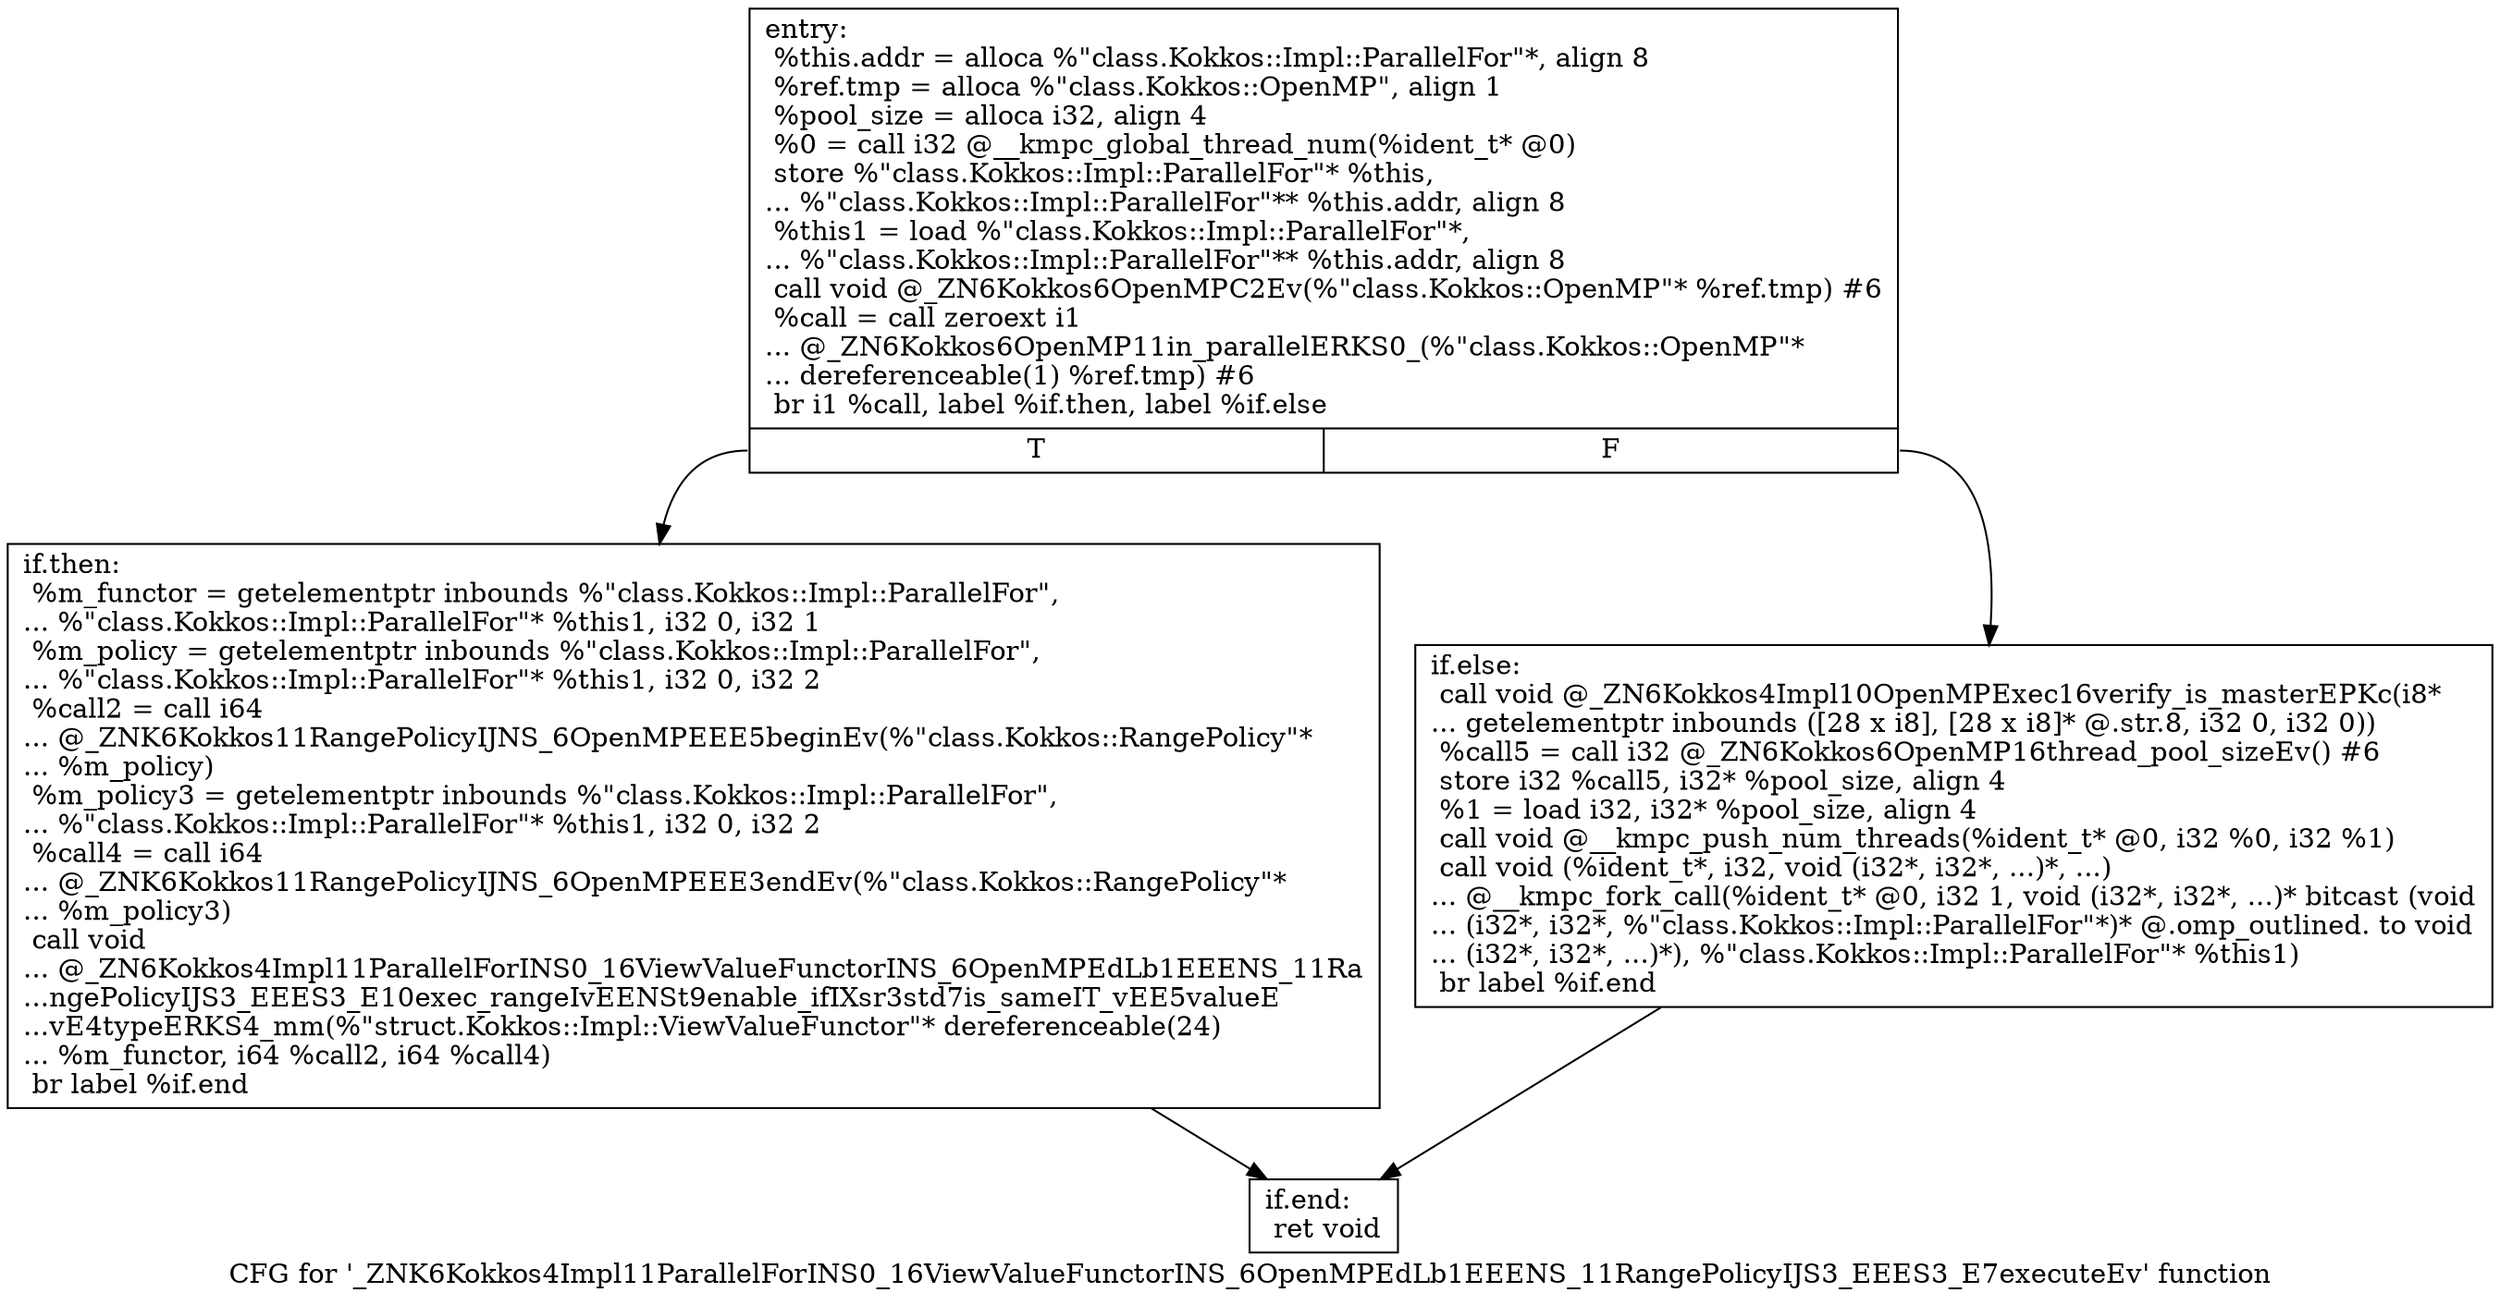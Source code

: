 digraph "CFG for '_ZNK6Kokkos4Impl11ParallelForINS0_16ViewValueFunctorINS_6OpenMPEdLb1EEENS_11RangePolicyIJS3_EEES3_E7executeEv' function" {
	label="CFG for '_ZNK6Kokkos4Impl11ParallelForINS0_16ViewValueFunctorINS_6OpenMPEdLb1EEENS_11RangePolicyIJS3_EEES3_E7executeEv' function";

	Node0x5e71bc0 [shape=record,label="{entry:\l  %this.addr = alloca %\"class.Kokkos::Impl::ParallelFor\"*, align 8\l  %ref.tmp = alloca %\"class.Kokkos::OpenMP\", align 1\l  %pool_size = alloca i32, align 4\l  %0 = call i32 @__kmpc_global_thread_num(%ident_t* @0)\l  store %\"class.Kokkos::Impl::ParallelFor\"* %this,\l... %\"class.Kokkos::Impl::ParallelFor\"** %this.addr, align 8\l  %this1 = load %\"class.Kokkos::Impl::ParallelFor\"*,\l... %\"class.Kokkos::Impl::ParallelFor\"** %this.addr, align 8\l  call void @_ZN6Kokkos6OpenMPC2Ev(%\"class.Kokkos::OpenMP\"* %ref.tmp) #6\l  %call = call zeroext i1\l... @_ZN6Kokkos6OpenMP11in_parallelERKS0_(%\"class.Kokkos::OpenMP\"*\l... dereferenceable(1) %ref.tmp) #6\l  br i1 %call, label %if.then, label %if.else\l|{<s0>T|<s1>F}}"];
	Node0x5e71bc0:s0 -> Node0x5e72100;
	Node0x5e71bc0:s1 -> Node0x5e721d0;
	Node0x5e72100 [shape=record,label="{if.then:                                          \l  %m_functor = getelementptr inbounds %\"class.Kokkos::Impl::ParallelFor\",\l... %\"class.Kokkos::Impl::ParallelFor\"* %this1, i32 0, i32 1\l  %m_policy = getelementptr inbounds %\"class.Kokkos::Impl::ParallelFor\",\l... %\"class.Kokkos::Impl::ParallelFor\"* %this1, i32 0, i32 2\l  %call2 = call i64\l... @_ZNK6Kokkos11RangePolicyIJNS_6OpenMPEEE5beginEv(%\"class.Kokkos::RangePolicy\"*\l... %m_policy)\l  %m_policy3 = getelementptr inbounds %\"class.Kokkos::Impl::ParallelFor\",\l... %\"class.Kokkos::Impl::ParallelFor\"* %this1, i32 0, i32 2\l  %call4 = call i64\l... @_ZNK6Kokkos11RangePolicyIJNS_6OpenMPEEE3endEv(%\"class.Kokkos::RangePolicy\"*\l... %m_policy3)\l  call void\l... @_ZN6Kokkos4Impl11ParallelForINS0_16ViewValueFunctorINS_6OpenMPEdLb1EEENS_11Ra\l...ngePolicyIJS3_EEES3_E10exec_rangeIvEENSt9enable_ifIXsr3std7is_sameIT_vEE5valueE\l...vE4typeERKS4_mm(%\"struct.Kokkos::Impl::ViewValueFunctor\"* dereferenceable(24)\l... %m_functor, i64 %call2, i64 %call4)\l  br label %if.end\l}"];
	Node0x5e72100 -> Node0x5e72b50;
	Node0x5e721d0 [shape=record,label="{if.else:                                          \l  call void @_ZN6Kokkos4Impl10OpenMPExec16verify_is_masterEPKc(i8*\l... getelementptr inbounds ([28 x i8], [28 x i8]* @.str.8, i32 0, i32 0))\l  %call5 = call i32 @_ZN6Kokkos6OpenMP16thread_pool_sizeEv() #6\l  store i32 %call5, i32* %pool_size, align 4\l  %1 = load i32, i32* %pool_size, align 4\l  call void @__kmpc_push_num_threads(%ident_t* @0, i32 %0, i32 %1)\l  call void (%ident_t*, i32, void (i32*, i32*, ...)*, ...)\l... @__kmpc_fork_call(%ident_t* @0, i32 1, void (i32*, i32*, ...)* bitcast (void\l... (i32*, i32*, %\"class.Kokkos::Impl::ParallelFor\"*)* @.omp_outlined. to void\l... (i32*, i32*, ...)*), %\"class.Kokkos::Impl::ParallelFor\"* %this1)\l  br label %if.end\l}"];
	Node0x5e721d0 -> Node0x5e72b50;
	Node0x5e72b50 [shape=record,label="{if.end:                                           \l  ret void\l}"];
}
